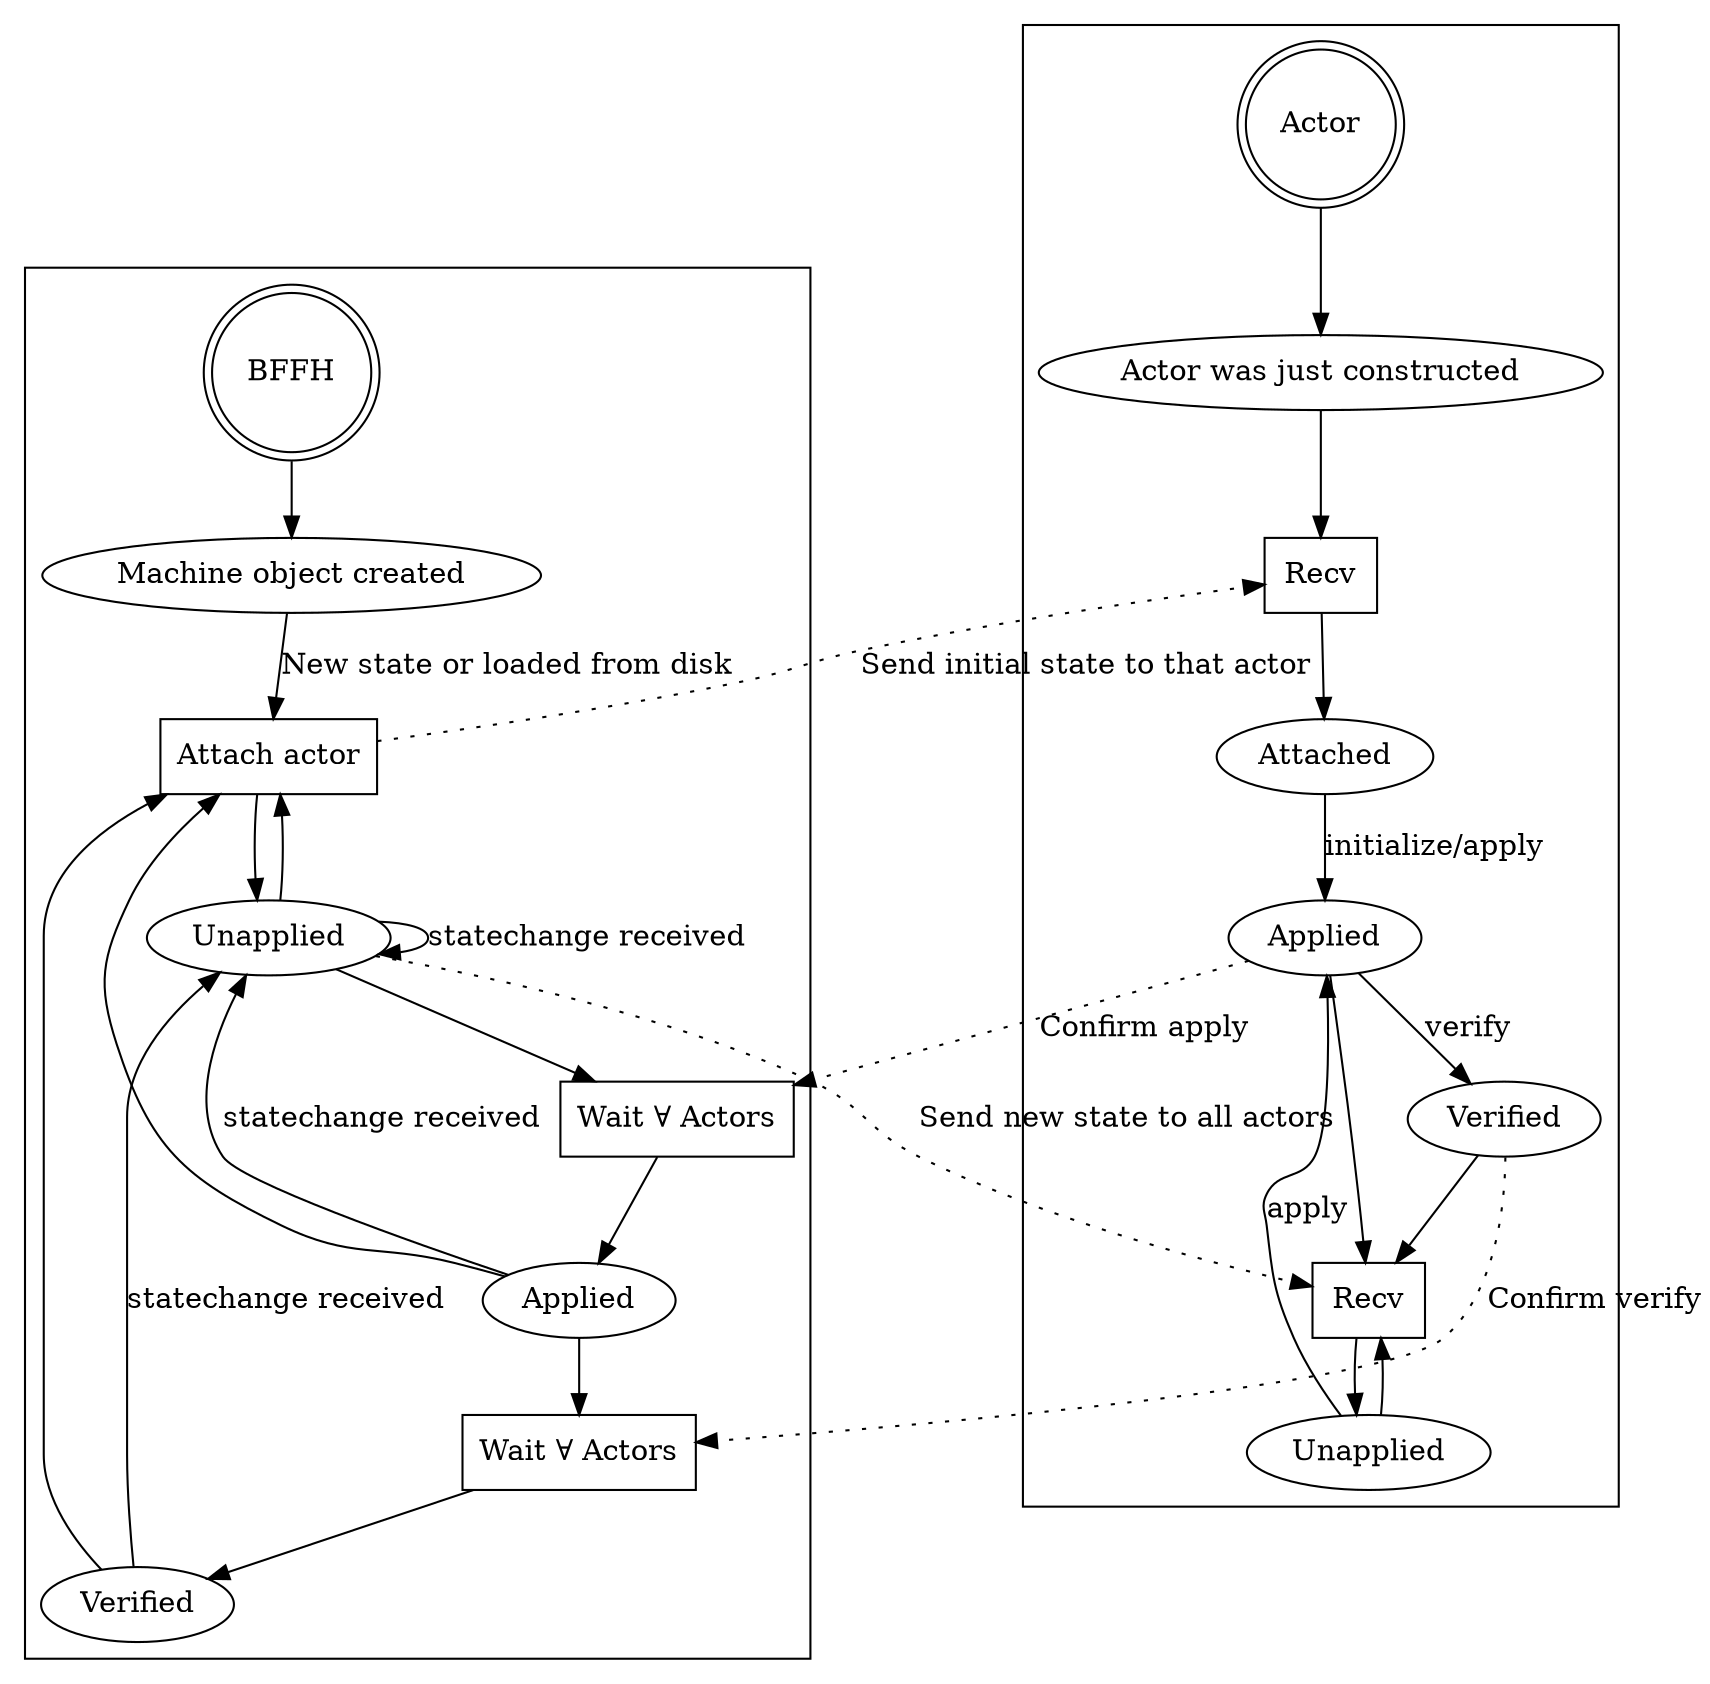 strict digraph state {
    rank = 0
    subgraph "cluster_internal_state" {
        rank = 1
        ctr = applied
        start
            [shape=doublecircle, label="BFFH"]
        created
            [label="Machine object created"];
        start -> created;

        created -> attach
            [label="New state or loaded from disk"];

        attach
            [label="Attach actor", shape=box];

        unapplied
            [label="Unapplied"];
        applied
            [label="Applied"];
        verified
            [label="Verified"];

        wait_apply
            [label="Wait ∀ Actors", shape=box]
        wait_verify
            [label="Wait ∀ Actors", shape=box]

        unapplied -> wait_apply -> applied;
        applied -> wait_verify -> verified;

        applied -> unapplied
            [label="statechange received"];
        verified -> unapplied
            [label="statechange received"];
        unapplied -> unapplied
            [label="statechange received"];

        unapplied -> attach -> unapplied;
        applied -> attach -> unapplied;
        verified -> attach -> unapplied;
    }


    subgraph "cluster_actor" {
        rank = 1
        center = actor_applied
        actor_start
            [shape=doublecircle, label="Actor"];
        actor_fresh
            [label="Actor was just constructed"];
        actor_start -> actor_fresh;

        actor_attached
            [label="Attached"];
        actor_unapplied
            [label="Unapplied"];
        actor_applied
            [label="Applied"];
        actor_verified
            [label="Verified"];

        wait_initial
            [label="Recv", shape=box];
        wait_state
            [label="Recv", shape=box];

        actor_fresh -> wait_initial -> actor_attached;

        actor_attached -> actor_applied
            [label="initialize/apply"];
        actor_unapplied -> actor_applied
            [label="apply"];
        actor_applied -> actor_verified
            [label="verify"];

        actor_unapplied -> wait_state;
        actor_applied -> wait_state;
        actor_verified -> wait_state;

        wait_state -> actor_unapplied;
    }

    attach -> wait_initial
        [label="Send initial state to that actor", style=dotted]
    unapplied -> wait_state
        [label="Send new state to all actors", style=dotted];
    actor_applied -> wait_apply
        [label="Confirm apply", style=dotted];
    actor_verified -> wait_verify
        [label="Confirm verify", style=dotted];
}
